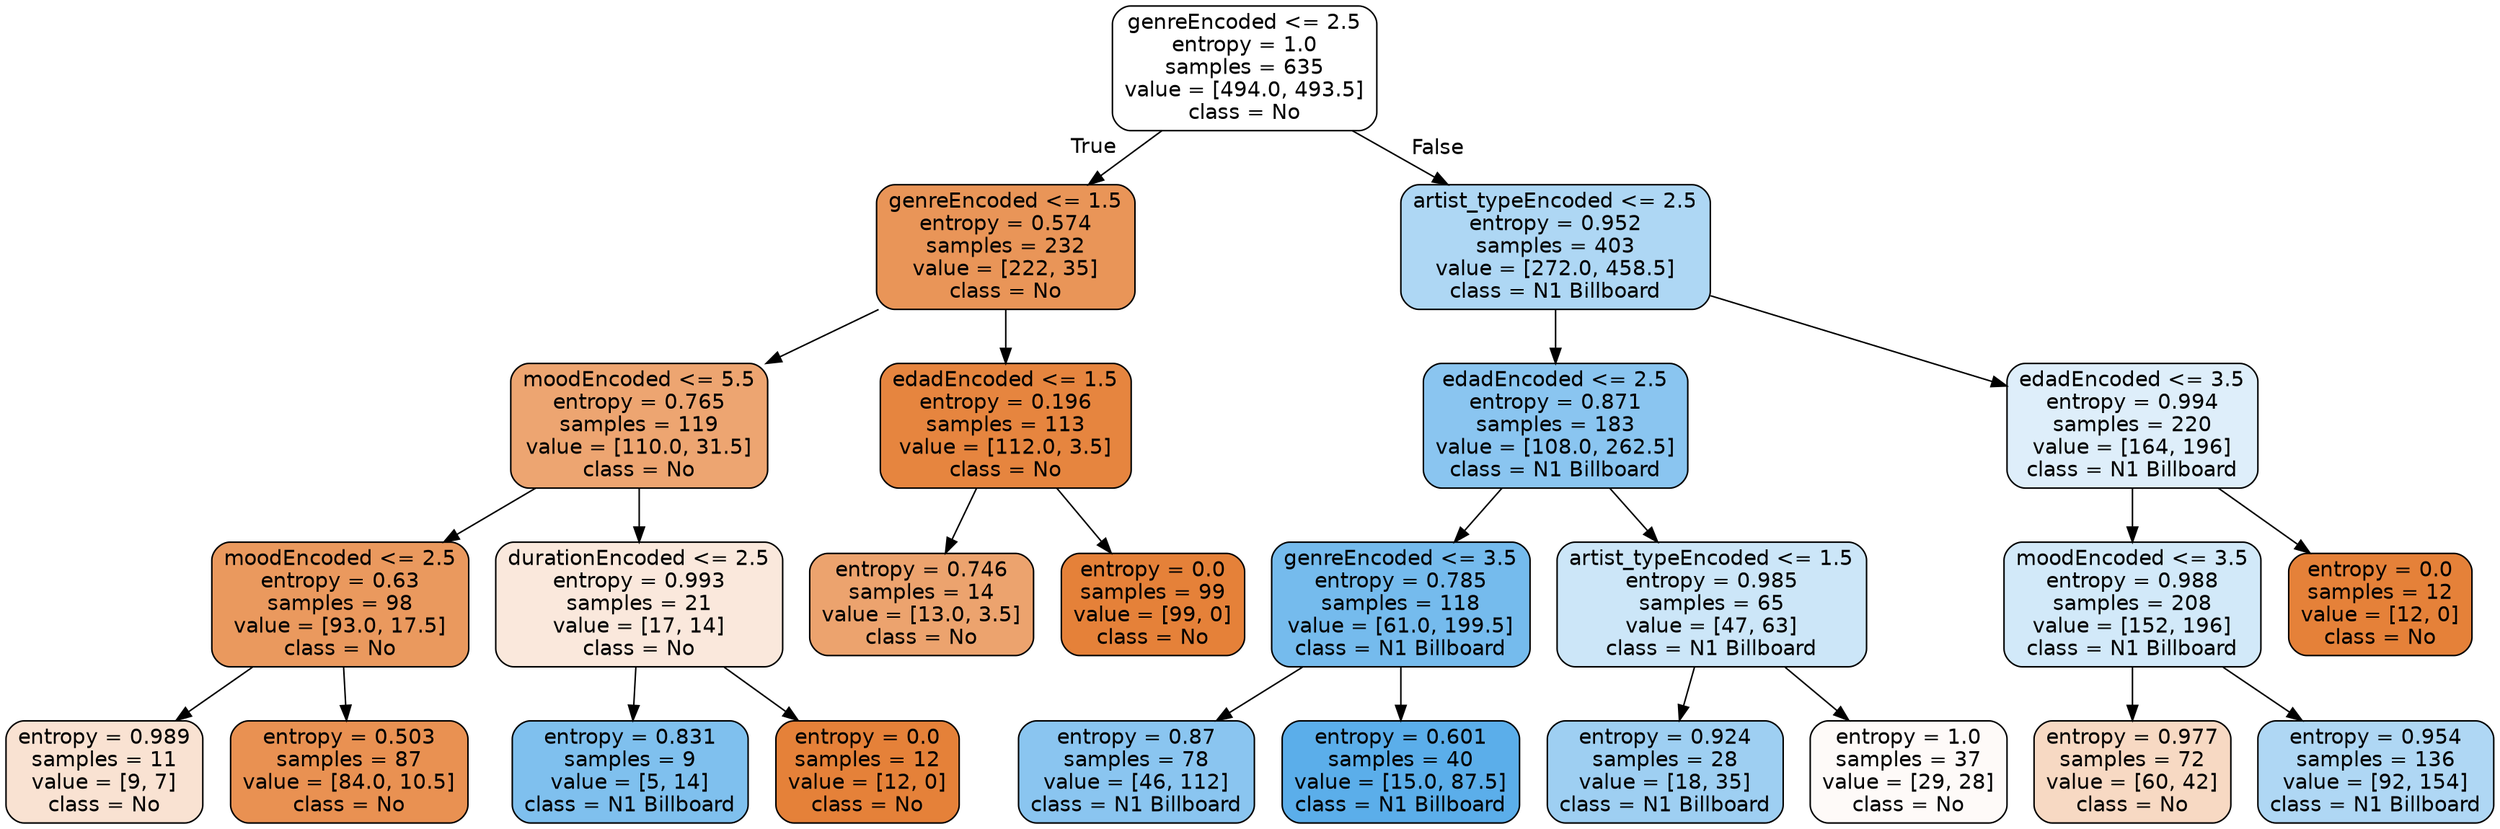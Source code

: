 digraph Tree {
node [shape=box, style="filled, rounded", color="black", fontname=helvetica] ;
edge [fontname=helvetica] ;
0 [label="genreEncoded <= 2.5\nentropy = 1.0\nsamples = 635\nvalue = [494.0, 493.5]\nclass = No", fillcolor="#e5813900"] ;
1 [label="genreEncoded <= 1.5\nentropy = 0.574\nsamples = 232\nvalue = [222, 35]\nclass = No", fillcolor="#e58139d7"] ;
0 -> 1 [labeldistance=2.5, labelangle=45, headlabel="True"] ;
2 [label="moodEncoded <= 5.5\nentropy = 0.765\nsamples = 119\nvalue = [110.0, 31.5]\nclass = No", fillcolor="#e58139b6"] ;
1 -> 2 ;
3 [label="moodEncoded <= 2.5\nentropy = 0.63\nsamples = 98\nvalue = [93.0, 17.5]\nclass = No", fillcolor="#e58139cf"] ;
2 -> 3 ;
4 [label="entropy = 0.989\nsamples = 11\nvalue = [9, 7]\nclass = No", fillcolor="#e5813939"] ;
3 -> 4 ;
5 [label="entropy = 0.503\nsamples = 87\nvalue = [84.0, 10.5]\nclass = No", fillcolor="#e58139df"] ;
3 -> 5 ;
6 [label="durationEncoded <= 2.5\nentropy = 0.993\nsamples = 21\nvalue = [17, 14]\nclass = No", fillcolor="#e581392d"] ;
2 -> 6 ;
7 [label="entropy = 0.831\nsamples = 9\nvalue = [5, 14]\nclass = N1 Billboard", fillcolor="#399de5a4"] ;
6 -> 7 ;
8 [label="entropy = 0.0\nsamples = 12\nvalue = [12, 0]\nclass = No", fillcolor="#e58139ff"] ;
6 -> 8 ;
9 [label="edadEncoded <= 1.5\nentropy = 0.196\nsamples = 113\nvalue = [112.0, 3.5]\nclass = No", fillcolor="#e58139f7"] ;
1 -> 9 ;
10 [label="entropy = 0.746\nsamples = 14\nvalue = [13.0, 3.5]\nclass = No", fillcolor="#e58139ba"] ;
9 -> 10 ;
11 [label="entropy = 0.0\nsamples = 99\nvalue = [99, 0]\nclass = No", fillcolor="#e58139ff"] ;
9 -> 11 ;
12 [label="artist_typeEncoded <= 2.5\nentropy = 0.952\nsamples = 403\nvalue = [272.0, 458.5]\nclass = N1 Billboard", fillcolor="#399de568"] ;
0 -> 12 [labeldistance=2.5, labelangle=-45, headlabel="False"] ;
13 [label="edadEncoded <= 2.5\nentropy = 0.871\nsamples = 183\nvalue = [108.0, 262.5]\nclass = N1 Billboard", fillcolor="#399de596"] ;
12 -> 13 ;
14 [label="genreEncoded <= 3.5\nentropy = 0.785\nsamples = 118\nvalue = [61.0, 199.5]\nclass = N1 Billboard", fillcolor="#399de5b1"] ;
13 -> 14 ;
15 [label="entropy = 0.87\nsamples = 78\nvalue = [46, 112]\nclass = N1 Billboard", fillcolor="#399de596"] ;
14 -> 15 ;
16 [label="entropy = 0.601\nsamples = 40\nvalue = [15.0, 87.5]\nclass = N1 Billboard", fillcolor="#399de5d3"] ;
14 -> 16 ;
17 [label="artist_typeEncoded <= 1.5\nentropy = 0.985\nsamples = 65\nvalue = [47, 63]\nclass = N1 Billboard", fillcolor="#399de541"] ;
13 -> 17 ;
18 [label="entropy = 0.924\nsamples = 28\nvalue = [18, 35]\nclass = N1 Billboard", fillcolor="#399de57c"] ;
17 -> 18 ;
19 [label="entropy = 1.0\nsamples = 37\nvalue = [29, 28]\nclass = No", fillcolor="#e5813909"] ;
17 -> 19 ;
20 [label="edadEncoded <= 3.5\nentropy = 0.994\nsamples = 220\nvalue = [164, 196]\nclass = N1 Billboard", fillcolor="#399de52a"] ;
12 -> 20 ;
21 [label="moodEncoded <= 3.5\nentropy = 0.988\nsamples = 208\nvalue = [152, 196]\nclass = N1 Billboard", fillcolor="#399de539"] ;
20 -> 21 ;
22 [label="entropy = 0.977\nsamples = 72\nvalue = [60, 42]\nclass = No", fillcolor="#e581394d"] ;
21 -> 22 ;
23 [label="entropy = 0.954\nsamples = 136\nvalue = [92, 154]\nclass = N1 Billboard", fillcolor="#399de567"] ;
21 -> 23 ;
24 [label="entropy = 0.0\nsamples = 12\nvalue = [12, 0]\nclass = No", fillcolor="#e58139ff"] ;
20 -> 24 ;
}